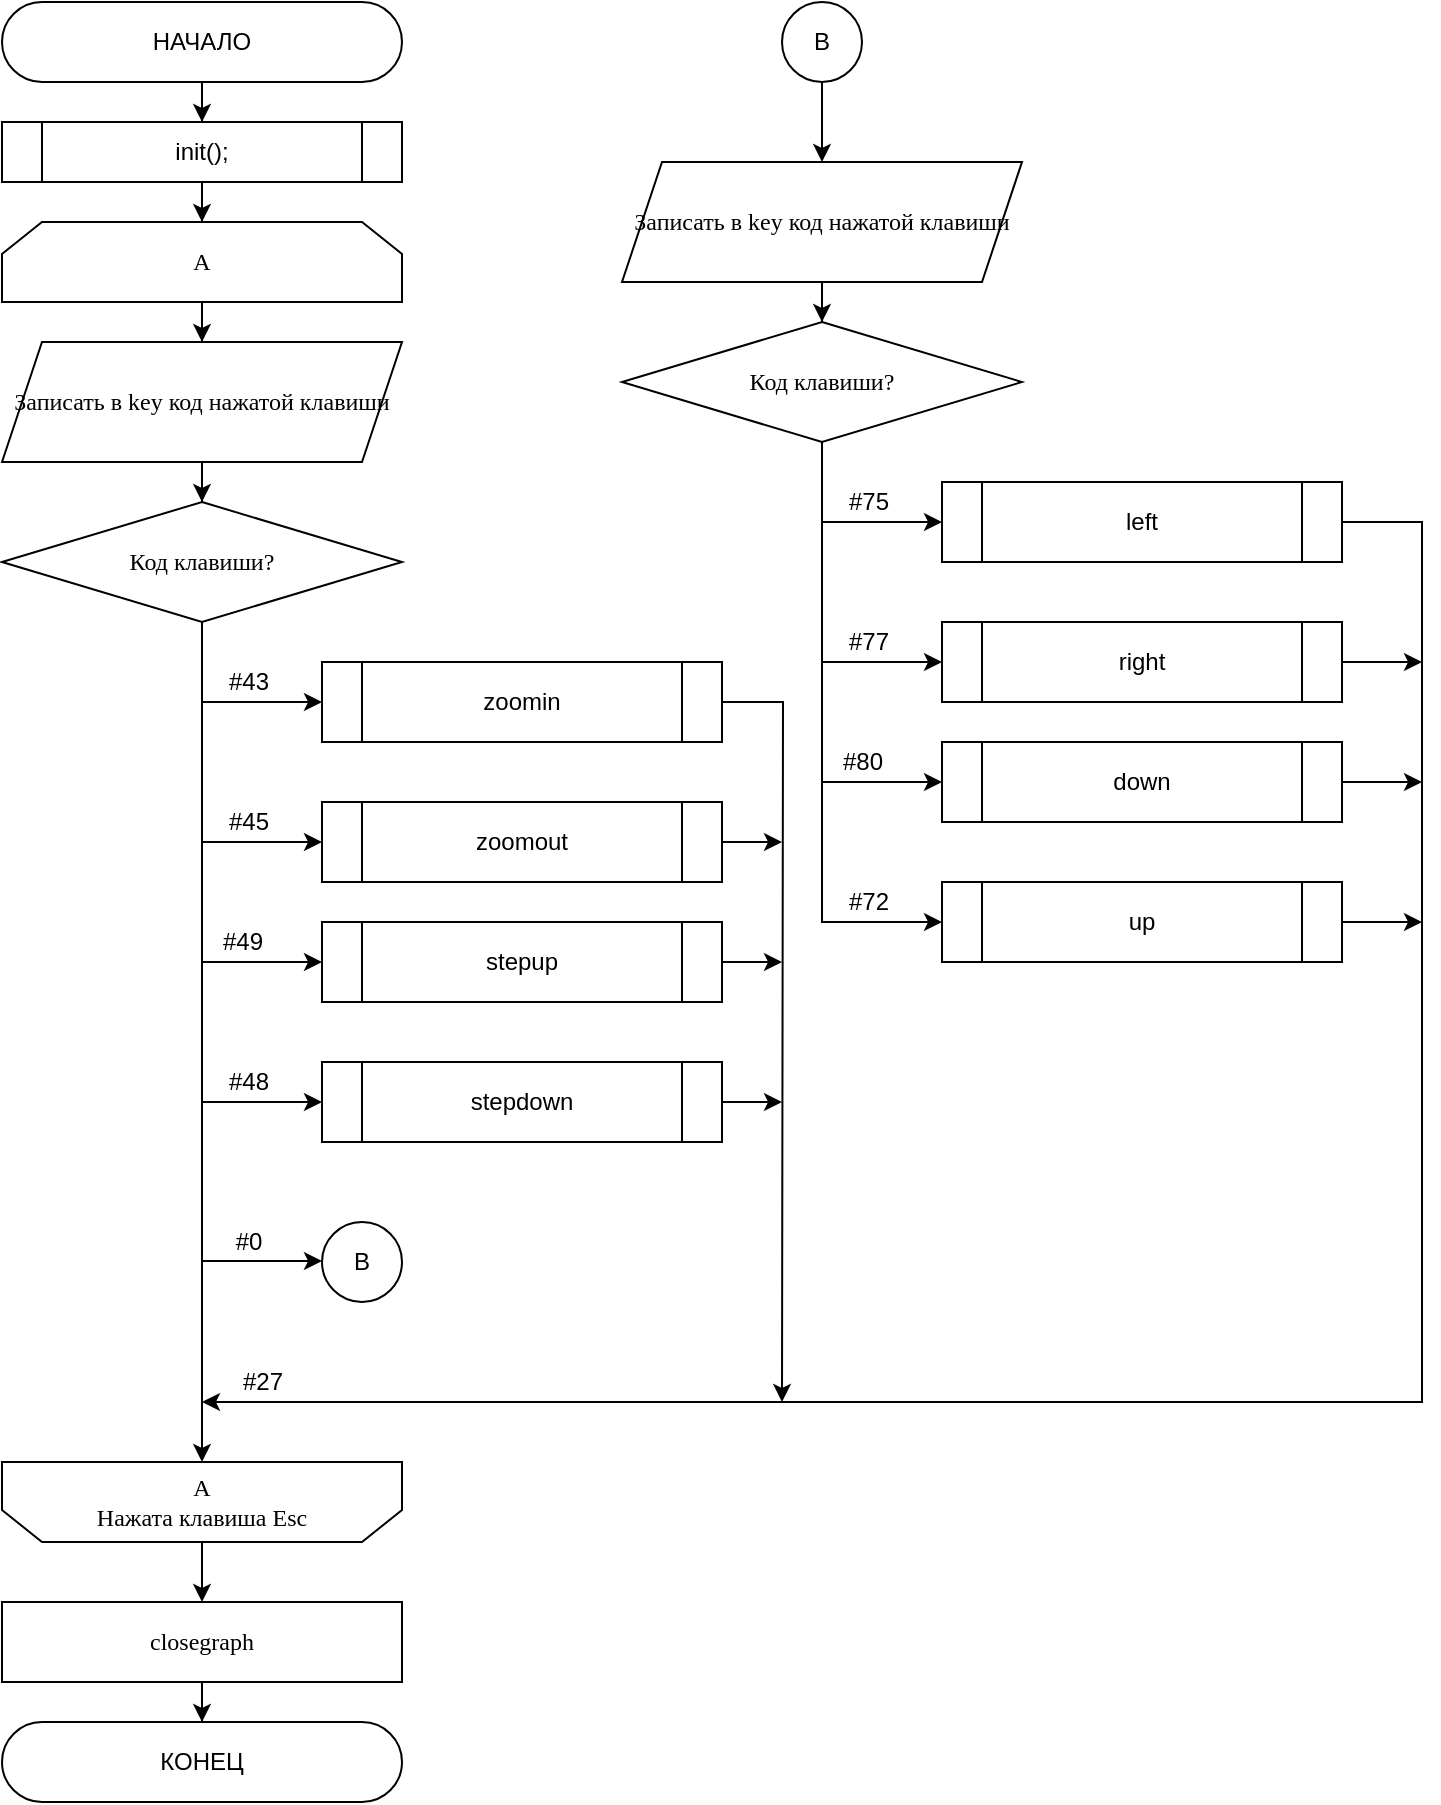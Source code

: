 <mxfile version="14.5.3" type="device"><diagram id="C5RBs43oDa-KdzZeNtuy" name="Page-1"><mxGraphModel dx="1102" dy="614" grid="1" gridSize="10" guides="1" tooltips="1" connect="1" arrows="1" fold="1" page="1" pageScale="1" pageWidth="827" pageHeight="1169" math="0" shadow="0"><root><mxCell id="WIyWlLk6GJQsqaUBKTNV-0"/><mxCell id="WIyWlLk6GJQsqaUBKTNV-1" parent="WIyWlLk6GJQsqaUBKTNV-0"/><mxCell id="QNFbM7Xo_SZ22sGr404U-2" value="" style="edgeStyle=orthogonalEdgeStyle;rounded=0;orthogonalLoop=1;jettySize=auto;html=1;fontSize=12;" edge="1" parent="WIyWlLk6GJQsqaUBKTNV-1" source="QNFbM7Xo_SZ22sGr404U-0" target="QNFbM7Xo_SZ22sGr404U-1"><mxGeometry relative="1" as="geometry"/></mxCell><mxCell id="QNFbM7Xo_SZ22sGr404U-0" value="НАЧАЛО" style="rounded=1;whiteSpace=wrap;html=1;arcSize=50;strokeWidth=1;fontSize=12;" vertex="1" parent="WIyWlLk6GJQsqaUBKTNV-1"><mxGeometry x="80" y="40" width="200" height="40" as="geometry"/></mxCell><mxCell id="QNFbM7Xo_SZ22sGr404U-5" value="" style="edgeStyle=orthogonalEdgeStyle;rounded=0;orthogonalLoop=1;jettySize=auto;html=1;fontSize=12;" edge="1" parent="WIyWlLk6GJQsqaUBKTNV-1" source="QNFbM7Xo_SZ22sGr404U-1" target="QNFbM7Xo_SZ22sGr404U-4"><mxGeometry relative="1" as="geometry"/></mxCell><mxCell id="QNFbM7Xo_SZ22sGr404U-1" value="init();" style="shape=process;whiteSpace=wrap;html=1;backgroundOutline=1;fontSize=12;" vertex="1" parent="WIyWlLk6GJQsqaUBKTNV-1"><mxGeometry x="80" y="100" width="200" height="30" as="geometry"/></mxCell><mxCell id="QNFbM7Xo_SZ22sGr404U-7" value="" style="edgeStyle=orthogonalEdgeStyle;rounded=0;orthogonalLoop=1;jettySize=auto;html=1;fontSize=12;" edge="1" parent="WIyWlLk6GJQsqaUBKTNV-1" source="QNFbM7Xo_SZ22sGr404U-4" target="QNFbM7Xo_SZ22sGr404U-6"><mxGeometry relative="1" as="geometry"/></mxCell><mxCell id="QNFbM7Xo_SZ22sGr404U-4" value="A" style="shape=loopLimit;whiteSpace=wrap;html=1;rounded=0;shadow=0;strokeWidth=1;fillColor=#ffffff;fontFamily=Times New Roman;fontSize=12;" vertex="1" parent="WIyWlLk6GJQsqaUBKTNV-1"><mxGeometry x="80" y="150" width="200" height="40" as="geometry"/></mxCell><mxCell id="QNFbM7Xo_SZ22sGr404U-9" value="" style="edgeStyle=orthogonalEdgeStyle;rounded=0;orthogonalLoop=1;jettySize=auto;html=1;fontSize=12;" edge="1" parent="WIyWlLk6GJQsqaUBKTNV-1" source="QNFbM7Xo_SZ22sGr404U-6" target="QNFbM7Xo_SZ22sGr404U-8"><mxGeometry relative="1" as="geometry"/></mxCell><mxCell id="QNFbM7Xo_SZ22sGr404U-6" value="Записать в&amp;nbsp;key код нажатой клавиши" style="shape=parallelogram;perimeter=parallelogramPerimeter;whiteSpace=wrap;html=1;fixedSize=1;rounded=0;shadow=0;fontFamily=Times New Roman;strokeWidth=1;" vertex="1" parent="WIyWlLk6GJQsqaUBKTNV-1"><mxGeometry x="80" y="210" width="200" height="60" as="geometry"/></mxCell><mxCell id="QNFbM7Xo_SZ22sGr404U-11" value="#27" style="edgeStyle=orthogonalEdgeStyle;rounded=0;orthogonalLoop=1;jettySize=auto;html=1;fontSize=12;entryX=0.5;entryY=1;entryDx=0;entryDy=0;" edge="1" parent="WIyWlLk6GJQsqaUBKTNV-1" source="QNFbM7Xo_SZ22sGr404U-8" target="QNFbM7Xo_SZ22sGr404U-12"><mxGeometry x="0.809" y="30" relative="1" as="geometry"><mxPoint x="180" y="540" as="targetPoint"/><mxPoint as="offset"/></mxGeometry></mxCell><mxCell id="QNFbM7Xo_SZ22sGr404U-8" value="Код клавиши?" style="rhombus;whiteSpace=wrap;html=1;rounded=0;shadow=0;fontFamily=Times New Roman;strokeWidth=1;" vertex="1" parent="WIyWlLk6GJQsqaUBKTNV-1"><mxGeometry x="80" y="290" width="200" height="60" as="geometry"/></mxCell><mxCell id="QNFbM7Xo_SZ22sGr404U-102" value="" style="edgeStyle=orthogonalEdgeStyle;rounded=0;orthogonalLoop=1;jettySize=auto;html=1;fontSize=12;" edge="1" parent="WIyWlLk6GJQsqaUBKTNV-1" source="QNFbM7Xo_SZ22sGr404U-12" target="QNFbM7Xo_SZ22sGr404U-101"><mxGeometry relative="1" as="geometry"/></mxCell><mxCell id="QNFbM7Xo_SZ22sGr404U-12" value="A&lt;br&gt;Нажата клавиша Esc" style="shape=loopLimit;whiteSpace=wrap;html=1;rounded=0;shadow=0;strokeWidth=1;fillColor=#ffffff;fontFamily=Times New Roman;fontSize=12;direction=west;" vertex="1" parent="WIyWlLk6GJQsqaUBKTNV-1"><mxGeometry x="80" y="770" width="200" height="40" as="geometry"/></mxCell><mxCell id="QNFbM7Xo_SZ22sGr404U-96" value="" style="edgeStyle=orthogonalEdgeStyle;rounded=0;orthogonalLoop=1;jettySize=auto;html=1;fontSize=12;" edge="1" parent="WIyWlLk6GJQsqaUBKTNV-1" source="QNFbM7Xo_SZ22sGr404U-13"><mxGeometry relative="1" as="geometry"><mxPoint x="470" y="740" as="targetPoint"/></mxGeometry></mxCell><mxCell id="QNFbM7Xo_SZ22sGr404U-13" value="zoomin" style="shape=process;whiteSpace=wrap;html=1;backgroundOutline=1;fontSize=12;" vertex="1" parent="WIyWlLk6GJQsqaUBKTNV-1"><mxGeometry x="240" y="370" width="200" height="40" as="geometry"/></mxCell><mxCell id="QNFbM7Xo_SZ22sGr404U-14" value="" style="endArrow=classic;html=1;fontSize=12;entryX=0;entryY=0.5;entryDx=0;entryDy=0;" edge="1" parent="WIyWlLk6GJQsqaUBKTNV-1" target="QNFbM7Xo_SZ22sGr404U-13"><mxGeometry width="50" height="50" relative="1" as="geometry"><mxPoint x="180" y="390" as="sourcePoint"/><mxPoint x="230" y="340" as="targetPoint"/></mxGeometry></mxCell><mxCell id="QNFbM7Xo_SZ22sGr404U-15" value="#43" style="edgeLabel;html=1;align=center;verticalAlign=middle;resizable=0;points=[];fontSize=12;" vertex="1" connectable="0" parent="QNFbM7Xo_SZ22sGr404U-14"><mxGeometry x="-0.48" y="-1" relative="1" as="geometry"><mxPoint x="7" y="-11" as="offset"/></mxGeometry></mxCell><mxCell id="QNFbM7Xo_SZ22sGr404U-97" value="" style="edgeStyle=orthogonalEdgeStyle;rounded=0;orthogonalLoop=1;jettySize=auto;html=1;fontSize=12;" edge="1" parent="WIyWlLk6GJQsqaUBKTNV-1" source="QNFbM7Xo_SZ22sGr404U-16"><mxGeometry relative="1" as="geometry"><mxPoint x="470" y="460" as="targetPoint"/></mxGeometry></mxCell><mxCell id="QNFbM7Xo_SZ22sGr404U-16" value="zoomout" style="shape=process;whiteSpace=wrap;html=1;backgroundOutline=1;fontSize=12;" vertex="1" parent="WIyWlLk6GJQsqaUBKTNV-1"><mxGeometry x="240" y="440" width="200" height="40" as="geometry"/></mxCell><mxCell id="QNFbM7Xo_SZ22sGr404U-17" value="" style="endArrow=classic;html=1;fontSize=12;entryX=0;entryY=0.5;entryDx=0;entryDy=0;" edge="1" parent="WIyWlLk6GJQsqaUBKTNV-1" target="QNFbM7Xo_SZ22sGr404U-16"><mxGeometry width="50" height="50" relative="1" as="geometry"><mxPoint x="180" y="460" as="sourcePoint"/><mxPoint x="230" y="410" as="targetPoint"/></mxGeometry></mxCell><mxCell id="QNFbM7Xo_SZ22sGr404U-18" value="#45" style="edgeLabel;html=1;align=center;verticalAlign=middle;resizable=0;points=[];fontSize=12;" vertex="1" connectable="0" parent="QNFbM7Xo_SZ22sGr404U-17"><mxGeometry x="-0.48" y="-1" relative="1" as="geometry"><mxPoint x="7" y="-11" as="offset"/></mxGeometry></mxCell><mxCell id="QNFbM7Xo_SZ22sGr404U-98" value="" style="edgeStyle=orthogonalEdgeStyle;rounded=0;orthogonalLoop=1;jettySize=auto;html=1;fontSize=12;" edge="1" parent="WIyWlLk6GJQsqaUBKTNV-1" source="QNFbM7Xo_SZ22sGr404U-19"><mxGeometry relative="1" as="geometry"><mxPoint x="470" y="520" as="targetPoint"/></mxGeometry></mxCell><mxCell id="QNFbM7Xo_SZ22sGr404U-19" value="stepup" style="shape=process;whiteSpace=wrap;html=1;backgroundOutline=1;fontSize=12;" vertex="1" parent="WIyWlLk6GJQsqaUBKTNV-1"><mxGeometry x="240" y="500" width="200" height="40" as="geometry"/></mxCell><mxCell id="QNFbM7Xo_SZ22sGr404U-20" value="#49" style="endArrow=classic;html=1;fontSize=12;entryX=0;entryY=0.5;entryDx=0;entryDy=0;" edge="1" parent="WIyWlLk6GJQsqaUBKTNV-1" target="QNFbM7Xo_SZ22sGr404U-19"><mxGeometry x="-0.333" y="10" width="50" height="50" relative="1" as="geometry"><mxPoint x="180" y="520" as="sourcePoint"/><mxPoint x="230" y="470" as="targetPoint"/><mxPoint as="offset"/></mxGeometry></mxCell><mxCell id="QNFbM7Xo_SZ22sGr404U-100" value="" style="edgeStyle=orthogonalEdgeStyle;rounded=0;orthogonalLoop=1;jettySize=auto;html=1;fontSize=12;" edge="1" parent="WIyWlLk6GJQsqaUBKTNV-1" source="QNFbM7Xo_SZ22sGr404U-22"><mxGeometry relative="1" as="geometry"><mxPoint x="470" y="590" as="targetPoint"/></mxGeometry></mxCell><mxCell id="QNFbM7Xo_SZ22sGr404U-22" value="stepdown" style="shape=process;whiteSpace=wrap;html=1;backgroundOutline=1;fontSize=12;" vertex="1" parent="WIyWlLk6GJQsqaUBKTNV-1"><mxGeometry x="240" y="570" width="200" height="40" as="geometry"/></mxCell><mxCell id="QNFbM7Xo_SZ22sGr404U-23" value="" style="endArrow=classic;html=1;fontSize=12;entryX=0;entryY=0.5;entryDx=0;entryDy=0;" edge="1" parent="WIyWlLk6GJQsqaUBKTNV-1" target="QNFbM7Xo_SZ22sGr404U-22"><mxGeometry width="50" height="50" relative="1" as="geometry"><mxPoint x="180" y="590" as="sourcePoint"/><mxPoint x="230" y="540" as="targetPoint"/></mxGeometry></mxCell><mxCell id="QNFbM7Xo_SZ22sGr404U-24" value="#48" style="edgeLabel;html=1;align=center;verticalAlign=middle;resizable=0;points=[];fontSize=12;" vertex="1" connectable="0" parent="QNFbM7Xo_SZ22sGr404U-23"><mxGeometry x="-0.48" y="-1" relative="1" as="geometry"><mxPoint x="7" y="-11" as="offset"/></mxGeometry></mxCell><mxCell id="QNFbM7Xo_SZ22sGr404U-27" value="" style="endArrow=classic;html=1;fontSize=12;entryX=0;entryY=0.5;entryDx=0;entryDy=0;" edge="1" parent="WIyWlLk6GJQsqaUBKTNV-1"><mxGeometry width="50" height="50" relative="1" as="geometry"><mxPoint x="180" y="669.5" as="sourcePoint"/><mxPoint x="240" y="669.5" as="targetPoint"/></mxGeometry></mxCell><mxCell id="QNFbM7Xo_SZ22sGr404U-28" value="#0" style="edgeLabel;html=1;align=center;verticalAlign=middle;resizable=0;points=[];fontSize=12;" vertex="1" connectable="0" parent="QNFbM7Xo_SZ22sGr404U-27"><mxGeometry x="-0.48" y="-1" relative="1" as="geometry"><mxPoint x="7" y="-11" as="offset"/></mxGeometry></mxCell><mxCell id="QNFbM7Xo_SZ22sGr404U-31" value="B" style="ellipse;whiteSpace=wrap;html=1;aspect=fixed;fontSize=12;" vertex="1" parent="WIyWlLk6GJQsqaUBKTNV-1"><mxGeometry x="240" y="650" width="40" height="40" as="geometry"/></mxCell><mxCell id="QNFbM7Xo_SZ22sGr404U-37" value="" style="edgeStyle=orthogonalEdgeStyle;rounded=0;orthogonalLoop=1;jettySize=auto;html=1;fontSize=12;" edge="1" parent="WIyWlLk6GJQsqaUBKTNV-1" source="QNFbM7Xo_SZ22sGr404U-32" target="QNFbM7Xo_SZ22sGr404U-35"><mxGeometry relative="1" as="geometry"/></mxCell><mxCell id="QNFbM7Xo_SZ22sGr404U-32" value="B" style="ellipse;whiteSpace=wrap;html=1;aspect=fixed;fontSize=12;" vertex="1" parent="WIyWlLk6GJQsqaUBKTNV-1"><mxGeometry x="470" y="40" width="40" height="40" as="geometry"/></mxCell><mxCell id="QNFbM7Xo_SZ22sGr404U-34" value="" style="edgeStyle=orthogonalEdgeStyle;rounded=0;orthogonalLoop=1;jettySize=auto;html=1;fontSize=12;" edge="1" parent="WIyWlLk6GJQsqaUBKTNV-1" source="QNFbM7Xo_SZ22sGr404U-35" target="QNFbM7Xo_SZ22sGr404U-36"><mxGeometry relative="1" as="geometry"/></mxCell><mxCell id="QNFbM7Xo_SZ22sGr404U-35" value="Записать в&amp;nbsp;key код нажатой клавиши" style="shape=parallelogram;perimeter=parallelogramPerimeter;whiteSpace=wrap;html=1;fixedSize=1;rounded=0;shadow=0;fontFamily=Times New Roman;strokeWidth=1;" vertex="1" parent="WIyWlLk6GJQsqaUBKTNV-1"><mxGeometry x="390" y="120" width="200" height="60" as="geometry"/></mxCell><mxCell id="QNFbM7Xo_SZ22sGr404U-39" value="#72" style="edgeStyle=orthogonalEdgeStyle;rounded=0;orthogonalLoop=1;jettySize=auto;html=1;fontSize=12;entryX=0;entryY=0.5;entryDx=0;entryDy=0;" edge="1" parent="WIyWlLk6GJQsqaUBKTNV-1" source="QNFbM7Xo_SZ22sGr404U-36" target="QNFbM7Xo_SZ22sGr404U-38"><mxGeometry x="0.75" y="10" relative="1" as="geometry"><mxPoint as="offset"/></mxGeometry></mxCell><mxCell id="QNFbM7Xo_SZ22sGr404U-36" value="Код клавиши?" style="rhombus;whiteSpace=wrap;html=1;rounded=0;shadow=0;fontFamily=Times New Roman;strokeWidth=1;" vertex="1" parent="WIyWlLk6GJQsqaUBKTNV-1"><mxGeometry x="390" y="200" width="200" height="60" as="geometry"/></mxCell><mxCell id="QNFbM7Xo_SZ22sGr404U-95" value="" style="edgeStyle=orthogonalEdgeStyle;rounded=0;orthogonalLoop=1;jettySize=auto;html=1;fontSize=12;" edge="1" parent="WIyWlLk6GJQsqaUBKTNV-1" source="QNFbM7Xo_SZ22sGr404U-38"><mxGeometry relative="1" as="geometry"><mxPoint x="790" y="500" as="targetPoint"/></mxGeometry></mxCell><mxCell id="QNFbM7Xo_SZ22sGr404U-38" value="&lt;span style=&quot;font-family: &amp;#34;helvetica&amp;#34;&quot;&gt;up&lt;/span&gt;" style="shape=process;whiteSpace=wrap;html=1;backgroundOutline=1;rounded=0;shadow=0;fontFamily=Times New Roman;strokeWidth=1;" vertex="1" parent="WIyWlLk6GJQsqaUBKTNV-1"><mxGeometry x="550" y="480" width="200" height="40" as="geometry"/></mxCell><mxCell id="QNFbM7Xo_SZ22sGr404U-89" value="" style="edgeStyle=orthogonalEdgeStyle;rounded=0;orthogonalLoop=1;jettySize=auto;html=1;fontSize=12;exitX=1;exitY=0.5;exitDx=0;exitDy=0;" edge="1" parent="WIyWlLk6GJQsqaUBKTNV-1" source="QNFbM7Xo_SZ22sGr404U-75"><mxGeometry relative="1" as="geometry"><mxPoint x="180" y="740" as="targetPoint"/><Array as="points"><mxPoint x="790" y="300"/><mxPoint x="790" y="740"/></Array></mxGeometry></mxCell><mxCell id="QNFbM7Xo_SZ22sGr404U-75" value="left" style="shape=process;whiteSpace=wrap;html=1;backgroundOutline=1;fontSize=12;" vertex="1" parent="WIyWlLk6GJQsqaUBKTNV-1"><mxGeometry x="550" y="280" width="200" height="40" as="geometry"/></mxCell><mxCell id="QNFbM7Xo_SZ22sGr404U-76" value="" style="endArrow=classic;html=1;fontSize=12;entryX=0;entryY=0.5;entryDx=0;entryDy=0;" edge="1" parent="WIyWlLk6GJQsqaUBKTNV-1" target="QNFbM7Xo_SZ22sGr404U-75"><mxGeometry width="50" height="50" relative="1" as="geometry"><mxPoint x="490" y="300" as="sourcePoint"/><mxPoint x="540" y="250" as="targetPoint"/></mxGeometry></mxCell><mxCell id="QNFbM7Xo_SZ22sGr404U-77" value="#75" style="edgeLabel;html=1;align=center;verticalAlign=middle;resizable=0;points=[];fontSize=12;" vertex="1" connectable="0" parent="QNFbM7Xo_SZ22sGr404U-76"><mxGeometry x="-0.48" y="-1" relative="1" as="geometry"><mxPoint x="7" y="-11" as="offset"/></mxGeometry></mxCell><mxCell id="QNFbM7Xo_SZ22sGr404U-91" value="" style="edgeStyle=orthogonalEdgeStyle;rounded=0;orthogonalLoop=1;jettySize=auto;html=1;fontSize=12;" edge="1" parent="WIyWlLk6GJQsqaUBKTNV-1" source="QNFbM7Xo_SZ22sGr404U-78"><mxGeometry relative="1" as="geometry"><mxPoint x="790" y="370" as="targetPoint"/></mxGeometry></mxCell><mxCell id="QNFbM7Xo_SZ22sGr404U-78" value="right" style="shape=process;whiteSpace=wrap;html=1;backgroundOutline=1;fontSize=12;" vertex="1" parent="WIyWlLk6GJQsqaUBKTNV-1"><mxGeometry x="550" y="350" width="200" height="40" as="geometry"/></mxCell><mxCell id="QNFbM7Xo_SZ22sGr404U-79" value="" style="endArrow=classic;html=1;fontSize=12;entryX=0;entryY=0.5;entryDx=0;entryDy=0;" edge="1" parent="WIyWlLk6GJQsqaUBKTNV-1" target="QNFbM7Xo_SZ22sGr404U-78"><mxGeometry width="50" height="50" relative="1" as="geometry"><mxPoint x="490" y="370" as="sourcePoint"/><mxPoint x="540" y="320" as="targetPoint"/></mxGeometry></mxCell><mxCell id="QNFbM7Xo_SZ22sGr404U-80" value="#77" style="edgeLabel;html=1;align=center;verticalAlign=middle;resizable=0;points=[];fontSize=12;" vertex="1" connectable="0" parent="QNFbM7Xo_SZ22sGr404U-79"><mxGeometry x="-0.48" y="-1" relative="1" as="geometry"><mxPoint x="7" y="-11" as="offset"/></mxGeometry></mxCell><mxCell id="QNFbM7Xo_SZ22sGr404U-93" value="" style="edgeStyle=orthogonalEdgeStyle;rounded=0;orthogonalLoop=1;jettySize=auto;html=1;fontSize=12;" edge="1" parent="WIyWlLk6GJQsqaUBKTNV-1" source="QNFbM7Xo_SZ22sGr404U-81"><mxGeometry relative="1" as="geometry"><mxPoint x="790" y="430" as="targetPoint"/></mxGeometry></mxCell><mxCell id="QNFbM7Xo_SZ22sGr404U-81" value="down" style="shape=process;whiteSpace=wrap;html=1;backgroundOutline=1;fontSize=12;" vertex="1" parent="WIyWlLk6GJQsqaUBKTNV-1"><mxGeometry x="550" y="410" width="200" height="40" as="geometry"/></mxCell><mxCell id="QNFbM7Xo_SZ22sGr404U-82" value="#80" style="endArrow=classic;html=1;fontSize=12;entryX=0;entryY=0.5;entryDx=0;entryDy=0;" edge="1" parent="WIyWlLk6GJQsqaUBKTNV-1" target="QNFbM7Xo_SZ22sGr404U-81"><mxGeometry x="-0.333" y="10" width="50" height="50" relative="1" as="geometry"><mxPoint x="490" y="430" as="sourcePoint"/><mxPoint x="540" y="380" as="targetPoint"/><mxPoint as="offset"/></mxGeometry></mxCell><mxCell id="QNFbM7Xo_SZ22sGr404U-105" value="" style="edgeStyle=orthogonalEdgeStyle;rounded=0;orthogonalLoop=1;jettySize=auto;html=1;fontSize=12;" edge="1" parent="WIyWlLk6GJQsqaUBKTNV-1" source="QNFbM7Xo_SZ22sGr404U-101" target="QNFbM7Xo_SZ22sGr404U-104"><mxGeometry relative="1" as="geometry"/></mxCell><mxCell id="QNFbM7Xo_SZ22sGr404U-101" value="closegraph" style="whiteSpace=wrap;html=1;rounded=0;shadow=0;fontFamily=Times New Roman;strokeWidth=1;" vertex="1" parent="WIyWlLk6GJQsqaUBKTNV-1"><mxGeometry x="80" y="840" width="200" height="40" as="geometry"/></mxCell><mxCell id="QNFbM7Xo_SZ22sGr404U-104" value="КОНЕЦ" style="rounded=1;whiteSpace=wrap;html=1;arcSize=50;strokeWidth=1;fontSize=12;" vertex="1" parent="WIyWlLk6GJQsqaUBKTNV-1"><mxGeometry x="80" y="900" width="200" height="40" as="geometry"/></mxCell></root></mxGraphModel></diagram></mxfile>